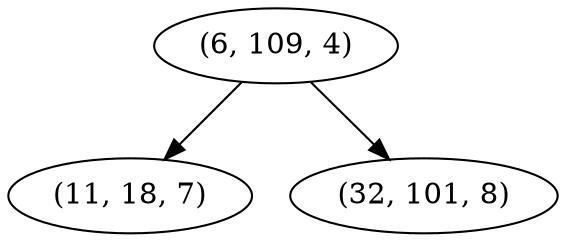 digraph tree {
    "(6, 109, 4)";
    "(11, 18, 7)";
    "(32, 101, 8)";
    "(6, 109, 4)" -> "(11, 18, 7)";
    "(6, 109, 4)" -> "(32, 101, 8)";
}
